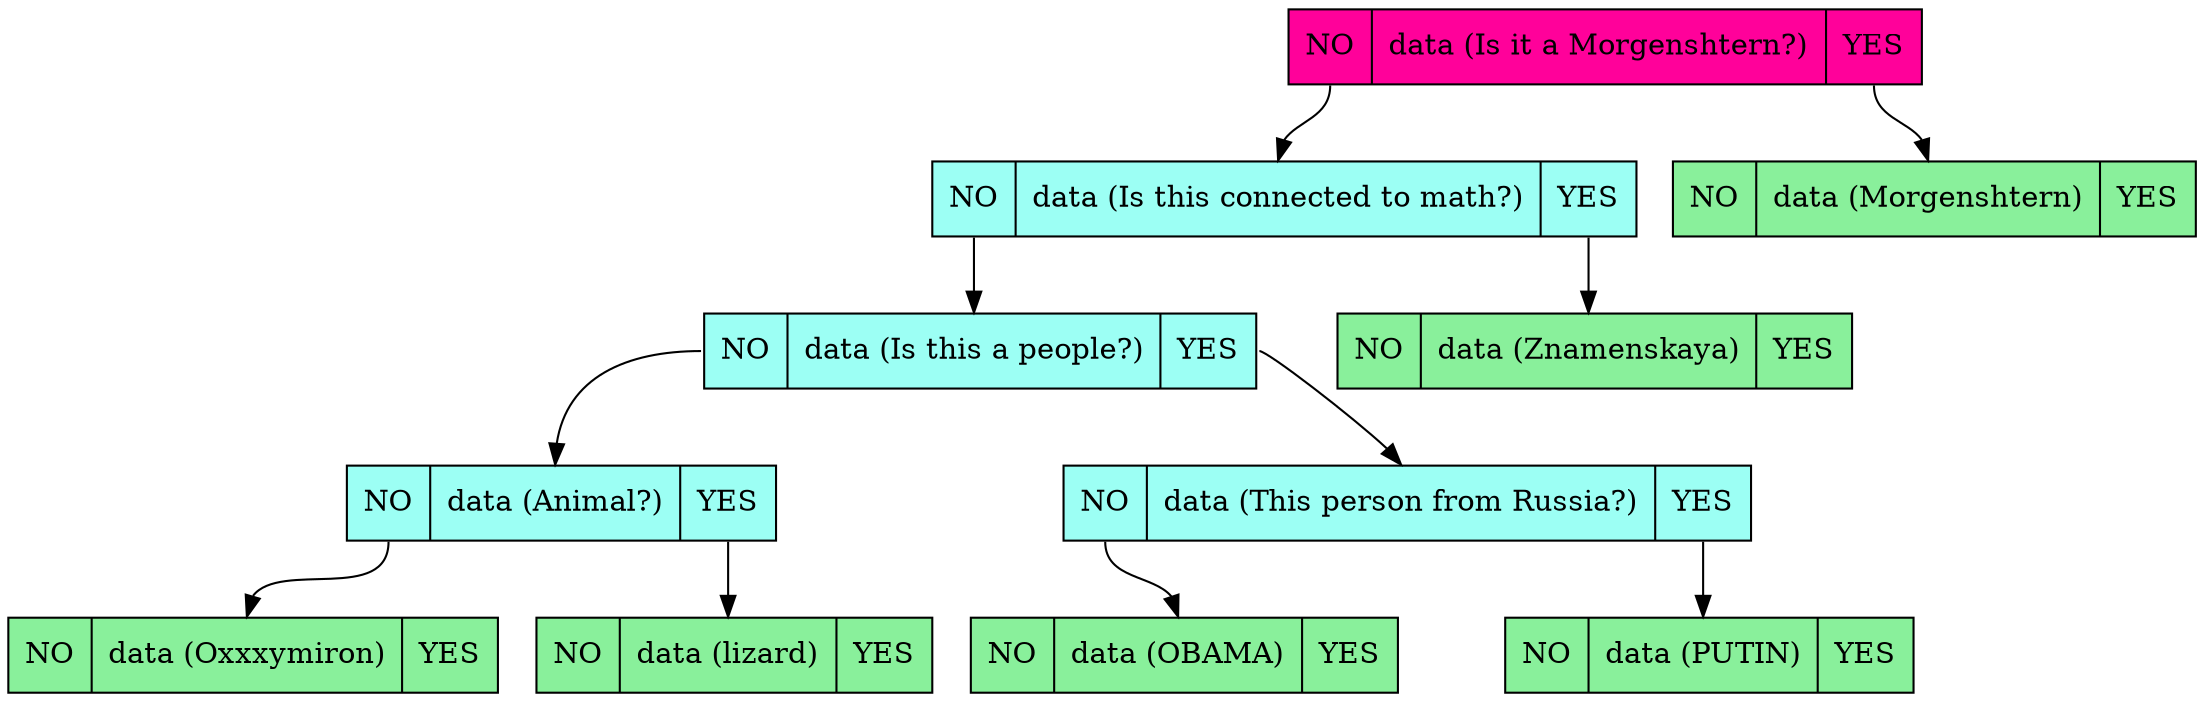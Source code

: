 digraph G{
node [color="#000000", shape=record];
struct11913592 [style="filled", fillcolor="#FF019A", label="<f0> NO  |<f1> data (Is it a Morgenshtern?)| <f2> YES"];
edge[color = "black"];
struct11913592:f2 -> struct11913752:f1;
  struct11913752 [style="filled", fillcolor="#89F09B", label="<f0> NO | <f1> data (Morgenshtern) | <f2> YES "];
struct11913592:f0 -> struct11914984:f1;
  struct11914984 [style="filled", fillcolor="#9cfff4", label="<f0> NO | <f1> data (Is this connected to math?) | <f2> YES "];
struct11914984:f2 -> struct11915144:f1;
  struct11915144 [style="filled", fillcolor="#89F09B", label="<f0> NO | <f1> data (Znamenskaya) | <f2> YES "];
struct11914984 [style="filled", fillcolor="#9cfff4", label="<f0> NO | <f1> data (Is this connected to math?) | <f2> YES "];
struct11914984:f0 -> struct11915304:f1;
  struct11915304 [style="filled", fillcolor="#9cfff4", label="<f0> NO | <f1> data (Is this a people?) | <f2> YES "];
struct11915304:f2 -> struct11901344:f1;
  struct11901344 [style="filled", fillcolor="#9cfff4", label="<f0> NO | <f1> data (This person from Russia?) | <f2> YES "];
struct11901344:f2 -> struct11901504:f1;
  struct11901504 [style="filled", fillcolor="#89F09B", label="<f0> NO | <f1> data (PUTIN) | <f2> YES "];
struct11901344 [style="filled", fillcolor="#9cfff4", label="<f0> NO | <f1> data (This person from Russia?) | <f2> YES "];
struct11901344:f0 -> struct11901664:f1;
  struct11901664 [style="filled", fillcolor="#89F09B", label="<f0> NO | <f1> data (OBAMA) | <f2> YES "];
struct11915304 [style="filled", fillcolor="#9cfff4", label="<f0> NO | <f1> data (Is this a people?) | <f2> YES "];
struct11915304:f0 -> struct12188200:f1;
  struct12188200 [style="filled", fillcolor="#9cfff4", label="<f0> NO | <f1> data (Animal?) | <f2> YES "];
struct12188200:f2 -> struct12188360:f1;
  struct12188360 [style="filled", fillcolor="#89F09B", label="<f0> NO | <f1> data (lizard) | <f2> YES "];
struct12188200 [style="filled", fillcolor="#9cfff4", label="<f0> NO | <f1> data (Animal?) | <f2> YES "];
struct12188200:f0 -> struct12188520:f1;
  struct12188520 [style="filled", fillcolor="#89F09B", label="<f0> NO | <f1> data (Oxxxymiron) | <f2> YES "];
}